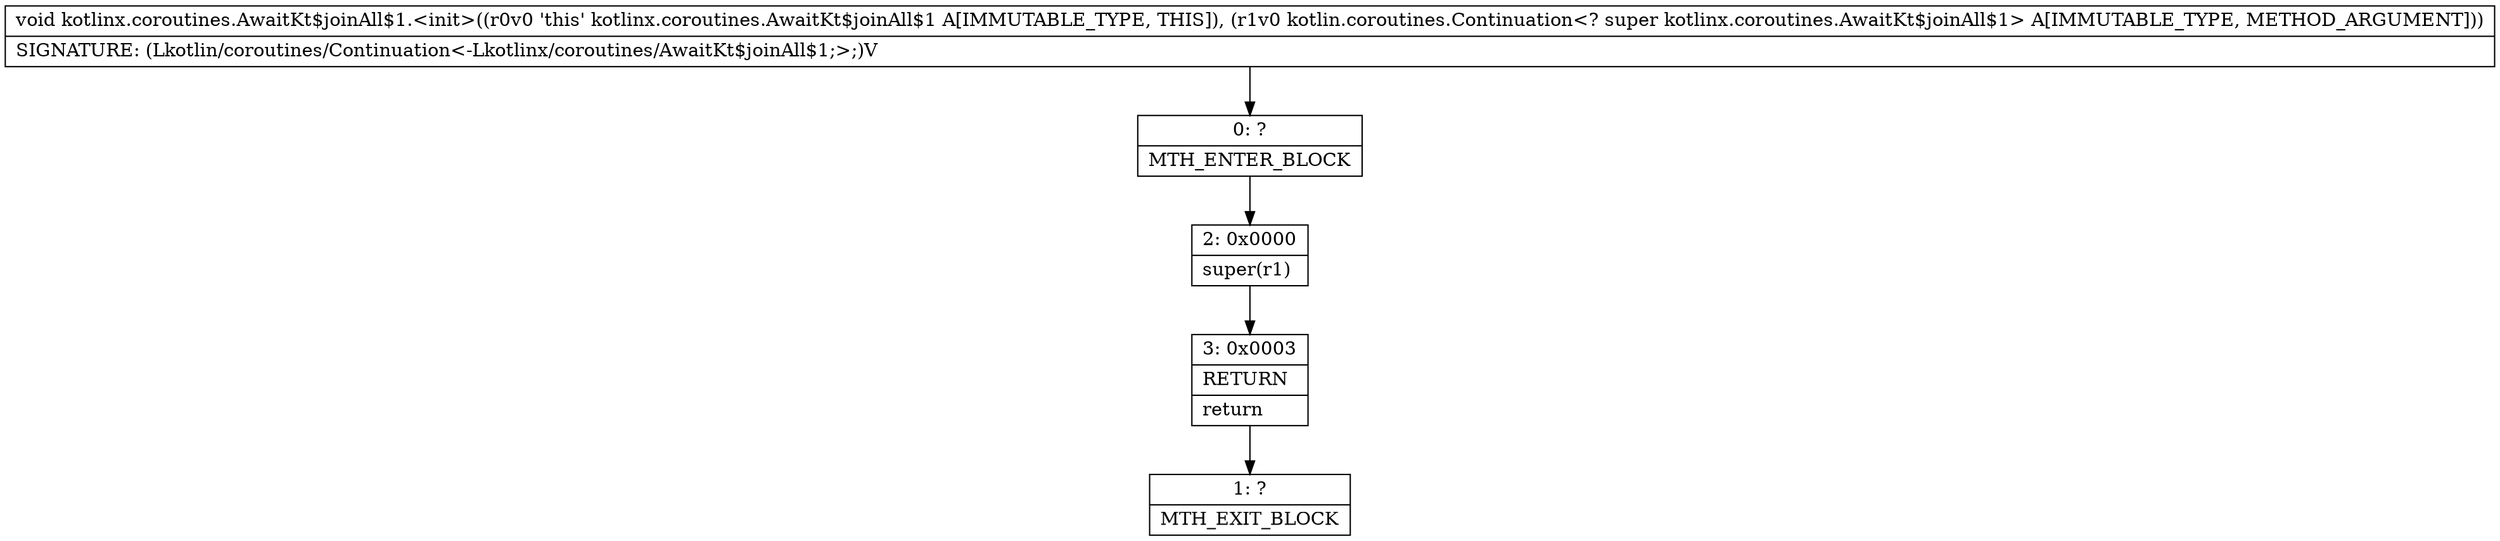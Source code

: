 digraph "CFG forkotlinx.coroutines.AwaitKt$joinAll$1.\<init\>(Lkotlin\/coroutines\/Continuation;)V" {
Node_0 [shape=record,label="{0\:\ ?|MTH_ENTER_BLOCK\l}"];
Node_2 [shape=record,label="{2\:\ 0x0000|super(r1)\l}"];
Node_3 [shape=record,label="{3\:\ 0x0003|RETURN\l|return\l}"];
Node_1 [shape=record,label="{1\:\ ?|MTH_EXIT_BLOCK\l}"];
MethodNode[shape=record,label="{void kotlinx.coroutines.AwaitKt$joinAll$1.\<init\>((r0v0 'this' kotlinx.coroutines.AwaitKt$joinAll$1 A[IMMUTABLE_TYPE, THIS]), (r1v0 kotlin.coroutines.Continuation\<? super kotlinx.coroutines.AwaitKt$joinAll$1\> A[IMMUTABLE_TYPE, METHOD_ARGUMENT]))  | SIGNATURE: (Lkotlin\/coroutines\/Continuation\<\-Lkotlinx\/coroutines\/AwaitKt$joinAll$1;\>;)V\l}"];
MethodNode -> Node_0;Node_0 -> Node_2;
Node_2 -> Node_3;
Node_3 -> Node_1;
}

